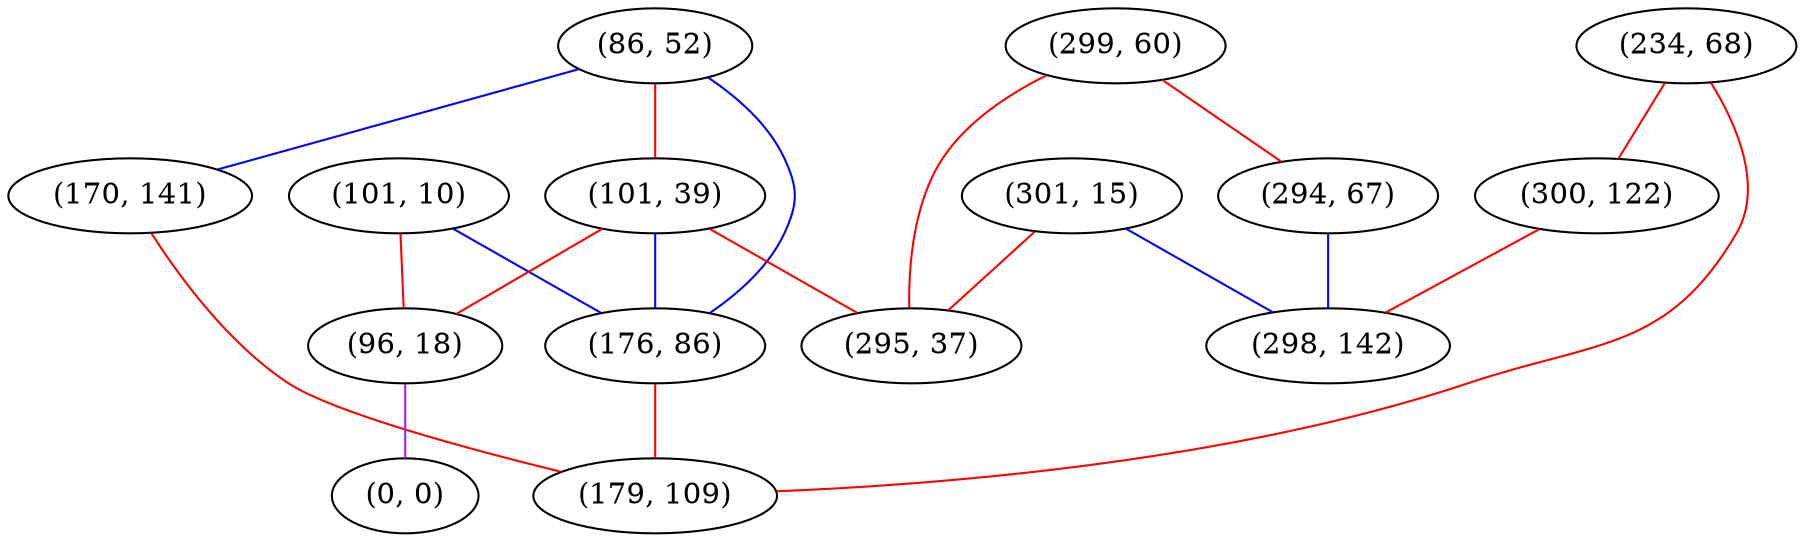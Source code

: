 graph "" {
"(86, 52)";
"(301, 15)";
"(101, 10)";
"(234, 68)";
"(300, 122)";
"(170, 141)";
"(101, 39)";
"(299, 60)";
"(96, 18)";
"(0, 0)";
"(294, 67)";
"(176, 86)";
"(295, 37)";
"(179, 109)";
"(298, 142)";
"(86, 52)" -- "(176, 86)"  [color=blue, key=0, weight=3];
"(86, 52)" -- "(170, 141)"  [color=blue, key=0, weight=3];
"(86, 52)" -- "(101, 39)"  [color=red, key=0, weight=1];
"(301, 15)" -- "(298, 142)"  [color=blue, key=0, weight=3];
"(301, 15)" -- "(295, 37)"  [color=red, key=0, weight=1];
"(101, 10)" -- "(176, 86)"  [color=blue, key=0, weight=3];
"(101, 10)" -- "(96, 18)"  [color=red, key=0, weight=1];
"(234, 68)" -- "(300, 122)"  [color=red, key=0, weight=1];
"(234, 68)" -- "(179, 109)"  [color=red, key=0, weight=1];
"(300, 122)" -- "(298, 142)"  [color=red, key=0, weight=1];
"(170, 141)" -- "(179, 109)"  [color=red, key=0, weight=1];
"(101, 39)" -- "(295, 37)"  [color=red, key=0, weight=1];
"(101, 39)" -- "(96, 18)"  [color=red, key=0, weight=1];
"(101, 39)" -- "(176, 86)"  [color=blue, key=0, weight=3];
"(299, 60)" -- "(294, 67)"  [color=red, key=0, weight=1];
"(299, 60)" -- "(295, 37)"  [color=red, key=0, weight=1];
"(96, 18)" -- "(0, 0)"  [color=purple, key=0, weight=4];
"(294, 67)" -- "(298, 142)"  [color=blue, key=0, weight=3];
"(176, 86)" -- "(179, 109)"  [color=red, key=0, weight=1];
}
